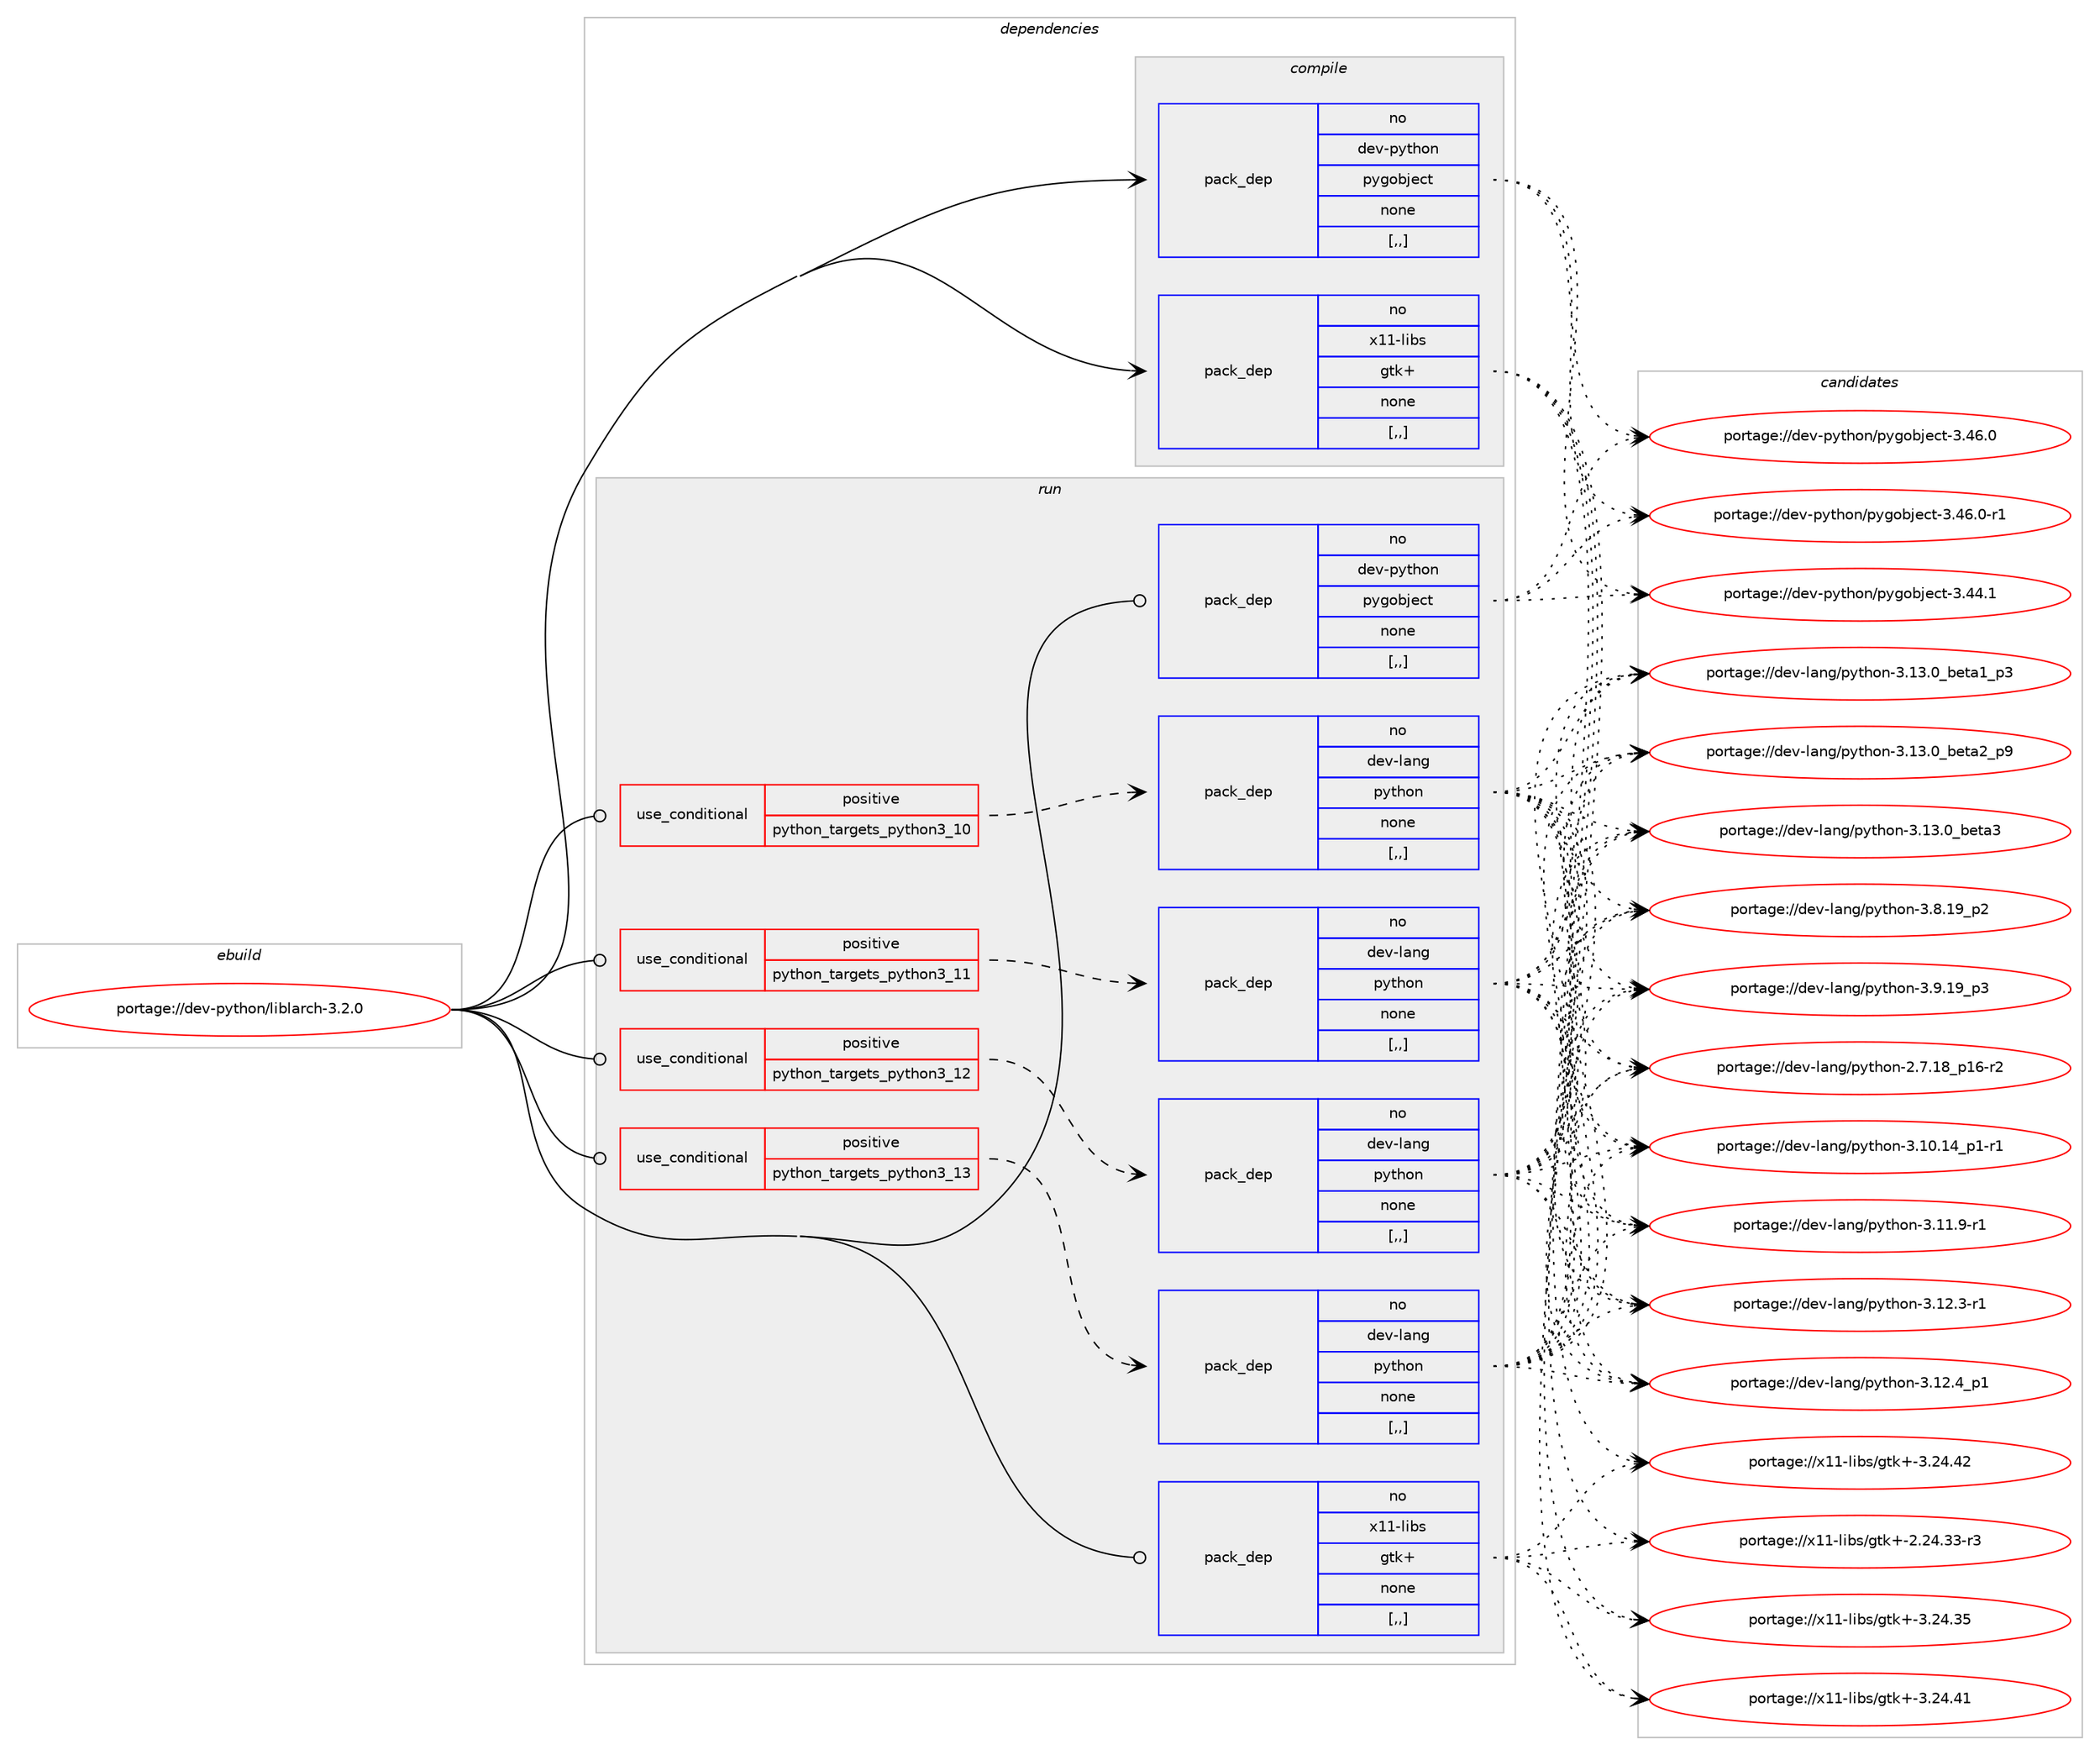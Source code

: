 digraph prolog {

# *************
# Graph options
# *************

newrank=true;
concentrate=true;
compound=true;
graph [rankdir=LR,fontname=Helvetica,fontsize=10,ranksep=1.5];#, ranksep=2.5, nodesep=0.2];
edge  [arrowhead=vee];
node  [fontname=Helvetica,fontsize=10];

# **********
# The ebuild
# **********

subgraph cluster_leftcol {
color=gray;
rank=same;
label=<<i>ebuild</i>>;
id [label="portage://dev-python/liblarch-3.2.0", color=red, width=4, href="../dev-python/liblarch-3.2.0.svg"];
}

# ****************
# The dependencies
# ****************

subgraph cluster_midcol {
color=gray;
label=<<i>dependencies</i>>;
subgraph cluster_compile {
fillcolor="#eeeeee";
style=filled;
label=<<i>compile</i>>;
subgraph pack112084 {
dependency146658 [label=<<TABLE BORDER="0" CELLBORDER="1" CELLSPACING="0" CELLPADDING="4" WIDTH="220"><TR><TD ROWSPAN="6" CELLPADDING="30">pack_dep</TD></TR><TR><TD WIDTH="110">no</TD></TR><TR><TD>dev-python</TD></TR><TR><TD>pygobject</TD></TR><TR><TD>none</TD></TR><TR><TD>[,,]</TD></TR></TABLE>>, shape=none, color=blue];
}
id:e -> dependency146658:w [weight=20,style="solid",arrowhead="vee"];
subgraph pack112085 {
dependency146659 [label=<<TABLE BORDER="0" CELLBORDER="1" CELLSPACING="0" CELLPADDING="4" WIDTH="220"><TR><TD ROWSPAN="6" CELLPADDING="30">pack_dep</TD></TR><TR><TD WIDTH="110">no</TD></TR><TR><TD>x11-libs</TD></TR><TR><TD>gtk+</TD></TR><TR><TD>none</TD></TR><TR><TD>[,,]</TD></TR></TABLE>>, shape=none, color=blue];
}
id:e -> dependency146659:w [weight=20,style="solid",arrowhead="vee"];
}
subgraph cluster_compileandrun {
fillcolor="#eeeeee";
style=filled;
label=<<i>compile and run</i>>;
}
subgraph cluster_run {
fillcolor="#eeeeee";
style=filled;
label=<<i>run</i>>;
subgraph cond33359 {
dependency146660 [label=<<TABLE BORDER="0" CELLBORDER="1" CELLSPACING="0" CELLPADDING="4"><TR><TD ROWSPAN="3" CELLPADDING="10">use_conditional</TD></TR><TR><TD>positive</TD></TR><TR><TD>python_targets_python3_10</TD></TR></TABLE>>, shape=none, color=red];
subgraph pack112086 {
dependency146661 [label=<<TABLE BORDER="0" CELLBORDER="1" CELLSPACING="0" CELLPADDING="4" WIDTH="220"><TR><TD ROWSPAN="6" CELLPADDING="30">pack_dep</TD></TR><TR><TD WIDTH="110">no</TD></TR><TR><TD>dev-lang</TD></TR><TR><TD>python</TD></TR><TR><TD>none</TD></TR><TR><TD>[,,]</TD></TR></TABLE>>, shape=none, color=blue];
}
dependency146660:e -> dependency146661:w [weight=20,style="dashed",arrowhead="vee"];
}
id:e -> dependency146660:w [weight=20,style="solid",arrowhead="odot"];
subgraph cond33360 {
dependency146662 [label=<<TABLE BORDER="0" CELLBORDER="1" CELLSPACING="0" CELLPADDING="4"><TR><TD ROWSPAN="3" CELLPADDING="10">use_conditional</TD></TR><TR><TD>positive</TD></TR><TR><TD>python_targets_python3_11</TD></TR></TABLE>>, shape=none, color=red];
subgraph pack112087 {
dependency146663 [label=<<TABLE BORDER="0" CELLBORDER="1" CELLSPACING="0" CELLPADDING="4" WIDTH="220"><TR><TD ROWSPAN="6" CELLPADDING="30">pack_dep</TD></TR><TR><TD WIDTH="110">no</TD></TR><TR><TD>dev-lang</TD></TR><TR><TD>python</TD></TR><TR><TD>none</TD></TR><TR><TD>[,,]</TD></TR></TABLE>>, shape=none, color=blue];
}
dependency146662:e -> dependency146663:w [weight=20,style="dashed",arrowhead="vee"];
}
id:e -> dependency146662:w [weight=20,style="solid",arrowhead="odot"];
subgraph cond33361 {
dependency146664 [label=<<TABLE BORDER="0" CELLBORDER="1" CELLSPACING="0" CELLPADDING="4"><TR><TD ROWSPAN="3" CELLPADDING="10">use_conditional</TD></TR><TR><TD>positive</TD></TR><TR><TD>python_targets_python3_12</TD></TR></TABLE>>, shape=none, color=red];
subgraph pack112088 {
dependency146665 [label=<<TABLE BORDER="0" CELLBORDER="1" CELLSPACING="0" CELLPADDING="4" WIDTH="220"><TR><TD ROWSPAN="6" CELLPADDING="30">pack_dep</TD></TR><TR><TD WIDTH="110">no</TD></TR><TR><TD>dev-lang</TD></TR><TR><TD>python</TD></TR><TR><TD>none</TD></TR><TR><TD>[,,]</TD></TR></TABLE>>, shape=none, color=blue];
}
dependency146664:e -> dependency146665:w [weight=20,style="dashed",arrowhead="vee"];
}
id:e -> dependency146664:w [weight=20,style="solid",arrowhead="odot"];
subgraph cond33362 {
dependency146666 [label=<<TABLE BORDER="0" CELLBORDER="1" CELLSPACING="0" CELLPADDING="4"><TR><TD ROWSPAN="3" CELLPADDING="10">use_conditional</TD></TR><TR><TD>positive</TD></TR><TR><TD>python_targets_python3_13</TD></TR></TABLE>>, shape=none, color=red];
subgraph pack112089 {
dependency146667 [label=<<TABLE BORDER="0" CELLBORDER="1" CELLSPACING="0" CELLPADDING="4" WIDTH="220"><TR><TD ROWSPAN="6" CELLPADDING="30">pack_dep</TD></TR><TR><TD WIDTH="110">no</TD></TR><TR><TD>dev-lang</TD></TR><TR><TD>python</TD></TR><TR><TD>none</TD></TR><TR><TD>[,,]</TD></TR></TABLE>>, shape=none, color=blue];
}
dependency146666:e -> dependency146667:w [weight=20,style="dashed",arrowhead="vee"];
}
id:e -> dependency146666:w [weight=20,style="solid",arrowhead="odot"];
subgraph pack112090 {
dependency146668 [label=<<TABLE BORDER="0" CELLBORDER="1" CELLSPACING="0" CELLPADDING="4" WIDTH="220"><TR><TD ROWSPAN="6" CELLPADDING="30">pack_dep</TD></TR><TR><TD WIDTH="110">no</TD></TR><TR><TD>dev-python</TD></TR><TR><TD>pygobject</TD></TR><TR><TD>none</TD></TR><TR><TD>[,,]</TD></TR></TABLE>>, shape=none, color=blue];
}
id:e -> dependency146668:w [weight=20,style="solid",arrowhead="odot"];
subgraph pack112091 {
dependency146669 [label=<<TABLE BORDER="0" CELLBORDER="1" CELLSPACING="0" CELLPADDING="4" WIDTH="220"><TR><TD ROWSPAN="6" CELLPADDING="30">pack_dep</TD></TR><TR><TD WIDTH="110">no</TD></TR><TR><TD>x11-libs</TD></TR><TR><TD>gtk+</TD></TR><TR><TD>none</TD></TR><TR><TD>[,,]</TD></TR></TABLE>>, shape=none, color=blue];
}
id:e -> dependency146669:w [weight=20,style="solid",arrowhead="odot"];
}
}

# **************
# The candidates
# **************

subgraph cluster_choices {
rank=same;
color=gray;
label=<<i>candidates</i>>;

subgraph choice112084 {
color=black;
nodesep=1;
choice1001011184511212111610411111047112121103111981061019911645514652524649 [label="portage://dev-python/pygobject-3.44.1", color=red, width=4,href="../dev-python/pygobject-3.44.1.svg"];
choice1001011184511212111610411111047112121103111981061019911645514652544648 [label="portage://dev-python/pygobject-3.46.0", color=red, width=4,href="../dev-python/pygobject-3.46.0.svg"];
choice10010111845112121116104111110471121211031119810610199116455146525446484511449 [label="portage://dev-python/pygobject-3.46.0-r1", color=red, width=4,href="../dev-python/pygobject-3.46.0-r1.svg"];
dependency146658:e -> choice1001011184511212111610411111047112121103111981061019911645514652524649:w [style=dotted,weight="100"];
dependency146658:e -> choice1001011184511212111610411111047112121103111981061019911645514652544648:w [style=dotted,weight="100"];
dependency146658:e -> choice10010111845112121116104111110471121211031119810610199116455146525446484511449:w [style=dotted,weight="100"];
}
subgraph choice112085 {
color=black;
nodesep=1;
choice12049494510810598115471031161074345504650524651514511451 [label="portage://x11-libs/gtk+-2.24.33-r3", color=red, width=4,href="../x11-libs/gtk+-2.24.33-r3.svg"];
choice1204949451081059811547103116107434551465052465153 [label="portage://x11-libs/gtk+-3.24.35", color=red, width=4,href="../x11-libs/gtk+-3.24.35.svg"];
choice1204949451081059811547103116107434551465052465249 [label="portage://x11-libs/gtk+-3.24.41", color=red, width=4,href="../x11-libs/gtk+-3.24.41.svg"];
choice1204949451081059811547103116107434551465052465250 [label="portage://x11-libs/gtk+-3.24.42", color=red, width=4,href="../x11-libs/gtk+-3.24.42.svg"];
dependency146659:e -> choice12049494510810598115471031161074345504650524651514511451:w [style=dotted,weight="100"];
dependency146659:e -> choice1204949451081059811547103116107434551465052465153:w [style=dotted,weight="100"];
dependency146659:e -> choice1204949451081059811547103116107434551465052465249:w [style=dotted,weight="100"];
dependency146659:e -> choice1204949451081059811547103116107434551465052465250:w [style=dotted,weight="100"];
}
subgraph choice112086 {
color=black;
nodesep=1;
choice100101118451089711010347112121116104111110455046554649569511249544511450 [label="portage://dev-lang/python-2.7.18_p16-r2", color=red, width=4,href="../dev-lang/python-2.7.18_p16-r2.svg"];
choice100101118451089711010347112121116104111110455146494846495295112494511449 [label="portage://dev-lang/python-3.10.14_p1-r1", color=red, width=4,href="../dev-lang/python-3.10.14_p1-r1.svg"];
choice100101118451089711010347112121116104111110455146494946574511449 [label="portage://dev-lang/python-3.11.9-r1", color=red, width=4,href="../dev-lang/python-3.11.9-r1.svg"];
choice100101118451089711010347112121116104111110455146495046514511449 [label="portage://dev-lang/python-3.12.3-r1", color=red, width=4,href="../dev-lang/python-3.12.3-r1.svg"];
choice100101118451089711010347112121116104111110455146495046529511249 [label="portage://dev-lang/python-3.12.4_p1", color=red, width=4,href="../dev-lang/python-3.12.4_p1.svg"];
choice10010111845108971101034711212111610411111045514649514648959810111697499511251 [label="portage://dev-lang/python-3.13.0_beta1_p3", color=red, width=4,href="../dev-lang/python-3.13.0_beta1_p3.svg"];
choice10010111845108971101034711212111610411111045514649514648959810111697509511257 [label="portage://dev-lang/python-3.13.0_beta2_p9", color=red, width=4,href="../dev-lang/python-3.13.0_beta2_p9.svg"];
choice1001011184510897110103471121211161041111104551464951464895981011169751 [label="portage://dev-lang/python-3.13.0_beta3", color=red, width=4,href="../dev-lang/python-3.13.0_beta3.svg"];
choice100101118451089711010347112121116104111110455146564649579511250 [label="portage://dev-lang/python-3.8.19_p2", color=red, width=4,href="../dev-lang/python-3.8.19_p2.svg"];
choice100101118451089711010347112121116104111110455146574649579511251 [label="portage://dev-lang/python-3.9.19_p3", color=red, width=4,href="../dev-lang/python-3.9.19_p3.svg"];
dependency146661:e -> choice100101118451089711010347112121116104111110455046554649569511249544511450:w [style=dotted,weight="100"];
dependency146661:e -> choice100101118451089711010347112121116104111110455146494846495295112494511449:w [style=dotted,weight="100"];
dependency146661:e -> choice100101118451089711010347112121116104111110455146494946574511449:w [style=dotted,weight="100"];
dependency146661:e -> choice100101118451089711010347112121116104111110455146495046514511449:w [style=dotted,weight="100"];
dependency146661:e -> choice100101118451089711010347112121116104111110455146495046529511249:w [style=dotted,weight="100"];
dependency146661:e -> choice10010111845108971101034711212111610411111045514649514648959810111697499511251:w [style=dotted,weight="100"];
dependency146661:e -> choice10010111845108971101034711212111610411111045514649514648959810111697509511257:w [style=dotted,weight="100"];
dependency146661:e -> choice1001011184510897110103471121211161041111104551464951464895981011169751:w [style=dotted,weight="100"];
dependency146661:e -> choice100101118451089711010347112121116104111110455146564649579511250:w [style=dotted,weight="100"];
dependency146661:e -> choice100101118451089711010347112121116104111110455146574649579511251:w [style=dotted,weight="100"];
}
subgraph choice112087 {
color=black;
nodesep=1;
choice100101118451089711010347112121116104111110455046554649569511249544511450 [label="portage://dev-lang/python-2.7.18_p16-r2", color=red, width=4,href="../dev-lang/python-2.7.18_p16-r2.svg"];
choice100101118451089711010347112121116104111110455146494846495295112494511449 [label="portage://dev-lang/python-3.10.14_p1-r1", color=red, width=4,href="../dev-lang/python-3.10.14_p1-r1.svg"];
choice100101118451089711010347112121116104111110455146494946574511449 [label="portage://dev-lang/python-3.11.9-r1", color=red, width=4,href="../dev-lang/python-3.11.9-r1.svg"];
choice100101118451089711010347112121116104111110455146495046514511449 [label="portage://dev-lang/python-3.12.3-r1", color=red, width=4,href="../dev-lang/python-3.12.3-r1.svg"];
choice100101118451089711010347112121116104111110455146495046529511249 [label="portage://dev-lang/python-3.12.4_p1", color=red, width=4,href="../dev-lang/python-3.12.4_p1.svg"];
choice10010111845108971101034711212111610411111045514649514648959810111697499511251 [label="portage://dev-lang/python-3.13.0_beta1_p3", color=red, width=4,href="../dev-lang/python-3.13.0_beta1_p3.svg"];
choice10010111845108971101034711212111610411111045514649514648959810111697509511257 [label="portage://dev-lang/python-3.13.0_beta2_p9", color=red, width=4,href="../dev-lang/python-3.13.0_beta2_p9.svg"];
choice1001011184510897110103471121211161041111104551464951464895981011169751 [label="portage://dev-lang/python-3.13.0_beta3", color=red, width=4,href="../dev-lang/python-3.13.0_beta3.svg"];
choice100101118451089711010347112121116104111110455146564649579511250 [label="portage://dev-lang/python-3.8.19_p2", color=red, width=4,href="../dev-lang/python-3.8.19_p2.svg"];
choice100101118451089711010347112121116104111110455146574649579511251 [label="portage://dev-lang/python-3.9.19_p3", color=red, width=4,href="../dev-lang/python-3.9.19_p3.svg"];
dependency146663:e -> choice100101118451089711010347112121116104111110455046554649569511249544511450:w [style=dotted,weight="100"];
dependency146663:e -> choice100101118451089711010347112121116104111110455146494846495295112494511449:w [style=dotted,weight="100"];
dependency146663:e -> choice100101118451089711010347112121116104111110455146494946574511449:w [style=dotted,weight="100"];
dependency146663:e -> choice100101118451089711010347112121116104111110455146495046514511449:w [style=dotted,weight="100"];
dependency146663:e -> choice100101118451089711010347112121116104111110455146495046529511249:w [style=dotted,weight="100"];
dependency146663:e -> choice10010111845108971101034711212111610411111045514649514648959810111697499511251:w [style=dotted,weight="100"];
dependency146663:e -> choice10010111845108971101034711212111610411111045514649514648959810111697509511257:w [style=dotted,weight="100"];
dependency146663:e -> choice1001011184510897110103471121211161041111104551464951464895981011169751:w [style=dotted,weight="100"];
dependency146663:e -> choice100101118451089711010347112121116104111110455146564649579511250:w [style=dotted,weight="100"];
dependency146663:e -> choice100101118451089711010347112121116104111110455146574649579511251:w [style=dotted,weight="100"];
}
subgraph choice112088 {
color=black;
nodesep=1;
choice100101118451089711010347112121116104111110455046554649569511249544511450 [label="portage://dev-lang/python-2.7.18_p16-r2", color=red, width=4,href="../dev-lang/python-2.7.18_p16-r2.svg"];
choice100101118451089711010347112121116104111110455146494846495295112494511449 [label="portage://dev-lang/python-3.10.14_p1-r1", color=red, width=4,href="../dev-lang/python-3.10.14_p1-r1.svg"];
choice100101118451089711010347112121116104111110455146494946574511449 [label="portage://dev-lang/python-3.11.9-r1", color=red, width=4,href="../dev-lang/python-3.11.9-r1.svg"];
choice100101118451089711010347112121116104111110455146495046514511449 [label="portage://dev-lang/python-3.12.3-r1", color=red, width=4,href="../dev-lang/python-3.12.3-r1.svg"];
choice100101118451089711010347112121116104111110455146495046529511249 [label="portage://dev-lang/python-3.12.4_p1", color=red, width=4,href="../dev-lang/python-3.12.4_p1.svg"];
choice10010111845108971101034711212111610411111045514649514648959810111697499511251 [label="portage://dev-lang/python-3.13.0_beta1_p3", color=red, width=4,href="../dev-lang/python-3.13.0_beta1_p3.svg"];
choice10010111845108971101034711212111610411111045514649514648959810111697509511257 [label="portage://dev-lang/python-3.13.0_beta2_p9", color=red, width=4,href="../dev-lang/python-3.13.0_beta2_p9.svg"];
choice1001011184510897110103471121211161041111104551464951464895981011169751 [label="portage://dev-lang/python-3.13.0_beta3", color=red, width=4,href="../dev-lang/python-3.13.0_beta3.svg"];
choice100101118451089711010347112121116104111110455146564649579511250 [label="portage://dev-lang/python-3.8.19_p2", color=red, width=4,href="../dev-lang/python-3.8.19_p2.svg"];
choice100101118451089711010347112121116104111110455146574649579511251 [label="portage://dev-lang/python-3.9.19_p3", color=red, width=4,href="../dev-lang/python-3.9.19_p3.svg"];
dependency146665:e -> choice100101118451089711010347112121116104111110455046554649569511249544511450:w [style=dotted,weight="100"];
dependency146665:e -> choice100101118451089711010347112121116104111110455146494846495295112494511449:w [style=dotted,weight="100"];
dependency146665:e -> choice100101118451089711010347112121116104111110455146494946574511449:w [style=dotted,weight="100"];
dependency146665:e -> choice100101118451089711010347112121116104111110455146495046514511449:w [style=dotted,weight="100"];
dependency146665:e -> choice100101118451089711010347112121116104111110455146495046529511249:w [style=dotted,weight="100"];
dependency146665:e -> choice10010111845108971101034711212111610411111045514649514648959810111697499511251:w [style=dotted,weight="100"];
dependency146665:e -> choice10010111845108971101034711212111610411111045514649514648959810111697509511257:w [style=dotted,weight="100"];
dependency146665:e -> choice1001011184510897110103471121211161041111104551464951464895981011169751:w [style=dotted,weight="100"];
dependency146665:e -> choice100101118451089711010347112121116104111110455146564649579511250:w [style=dotted,weight="100"];
dependency146665:e -> choice100101118451089711010347112121116104111110455146574649579511251:w [style=dotted,weight="100"];
}
subgraph choice112089 {
color=black;
nodesep=1;
choice100101118451089711010347112121116104111110455046554649569511249544511450 [label="portage://dev-lang/python-2.7.18_p16-r2", color=red, width=4,href="../dev-lang/python-2.7.18_p16-r2.svg"];
choice100101118451089711010347112121116104111110455146494846495295112494511449 [label="portage://dev-lang/python-3.10.14_p1-r1", color=red, width=4,href="../dev-lang/python-3.10.14_p1-r1.svg"];
choice100101118451089711010347112121116104111110455146494946574511449 [label="portage://dev-lang/python-3.11.9-r1", color=red, width=4,href="../dev-lang/python-3.11.9-r1.svg"];
choice100101118451089711010347112121116104111110455146495046514511449 [label="portage://dev-lang/python-3.12.3-r1", color=red, width=4,href="../dev-lang/python-3.12.3-r1.svg"];
choice100101118451089711010347112121116104111110455146495046529511249 [label="portage://dev-lang/python-3.12.4_p1", color=red, width=4,href="../dev-lang/python-3.12.4_p1.svg"];
choice10010111845108971101034711212111610411111045514649514648959810111697499511251 [label="portage://dev-lang/python-3.13.0_beta1_p3", color=red, width=4,href="../dev-lang/python-3.13.0_beta1_p3.svg"];
choice10010111845108971101034711212111610411111045514649514648959810111697509511257 [label="portage://dev-lang/python-3.13.0_beta2_p9", color=red, width=4,href="../dev-lang/python-3.13.0_beta2_p9.svg"];
choice1001011184510897110103471121211161041111104551464951464895981011169751 [label="portage://dev-lang/python-3.13.0_beta3", color=red, width=4,href="../dev-lang/python-3.13.0_beta3.svg"];
choice100101118451089711010347112121116104111110455146564649579511250 [label="portage://dev-lang/python-3.8.19_p2", color=red, width=4,href="../dev-lang/python-3.8.19_p2.svg"];
choice100101118451089711010347112121116104111110455146574649579511251 [label="portage://dev-lang/python-3.9.19_p3", color=red, width=4,href="../dev-lang/python-3.9.19_p3.svg"];
dependency146667:e -> choice100101118451089711010347112121116104111110455046554649569511249544511450:w [style=dotted,weight="100"];
dependency146667:e -> choice100101118451089711010347112121116104111110455146494846495295112494511449:w [style=dotted,weight="100"];
dependency146667:e -> choice100101118451089711010347112121116104111110455146494946574511449:w [style=dotted,weight="100"];
dependency146667:e -> choice100101118451089711010347112121116104111110455146495046514511449:w [style=dotted,weight="100"];
dependency146667:e -> choice100101118451089711010347112121116104111110455146495046529511249:w [style=dotted,weight="100"];
dependency146667:e -> choice10010111845108971101034711212111610411111045514649514648959810111697499511251:w [style=dotted,weight="100"];
dependency146667:e -> choice10010111845108971101034711212111610411111045514649514648959810111697509511257:w [style=dotted,weight="100"];
dependency146667:e -> choice1001011184510897110103471121211161041111104551464951464895981011169751:w [style=dotted,weight="100"];
dependency146667:e -> choice100101118451089711010347112121116104111110455146564649579511250:w [style=dotted,weight="100"];
dependency146667:e -> choice100101118451089711010347112121116104111110455146574649579511251:w [style=dotted,weight="100"];
}
subgraph choice112090 {
color=black;
nodesep=1;
choice1001011184511212111610411111047112121103111981061019911645514652524649 [label="portage://dev-python/pygobject-3.44.1", color=red, width=4,href="../dev-python/pygobject-3.44.1.svg"];
choice1001011184511212111610411111047112121103111981061019911645514652544648 [label="portage://dev-python/pygobject-3.46.0", color=red, width=4,href="../dev-python/pygobject-3.46.0.svg"];
choice10010111845112121116104111110471121211031119810610199116455146525446484511449 [label="portage://dev-python/pygobject-3.46.0-r1", color=red, width=4,href="../dev-python/pygobject-3.46.0-r1.svg"];
dependency146668:e -> choice1001011184511212111610411111047112121103111981061019911645514652524649:w [style=dotted,weight="100"];
dependency146668:e -> choice1001011184511212111610411111047112121103111981061019911645514652544648:w [style=dotted,weight="100"];
dependency146668:e -> choice10010111845112121116104111110471121211031119810610199116455146525446484511449:w [style=dotted,weight="100"];
}
subgraph choice112091 {
color=black;
nodesep=1;
choice12049494510810598115471031161074345504650524651514511451 [label="portage://x11-libs/gtk+-2.24.33-r3", color=red, width=4,href="../x11-libs/gtk+-2.24.33-r3.svg"];
choice1204949451081059811547103116107434551465052465153 [label="portage://x11-libs/gtk+-3.24.35", color=red, width=4,href="../x11-libs/gtk+-3.24.35.svg"];
choice1204949451081059811547103116107434551465052465249 [label="portage://x11-libs/gtk+-3.24.41", color=red, width=4,href="../x11-libs/gtk+-3.24.41.svg"];
choice1204949451081059811547103116107434551465052465250 [label="portage://x11-libs/gtk+-3.24.42", color=red, width=4,href="../x11-libs/gtk+-3.24.42.svg"];
dependency146669:e -> choice12049494510810598115471031161074345504650524651514511451:w [style=dotted,weight="100"];
dependency146669:e -> choice1204949451081059811547103116107434551465052465153:w [style=dotted,weight="100"];
dependency146669:e -> choice1204949451081059811547103116107434551465052465249:w [style=dotted,weight="100"];
dependency146669:e -> choice1204949451081059811547103116107434551465052465250:w [style=dotted,weight="100"];
}
}

}
